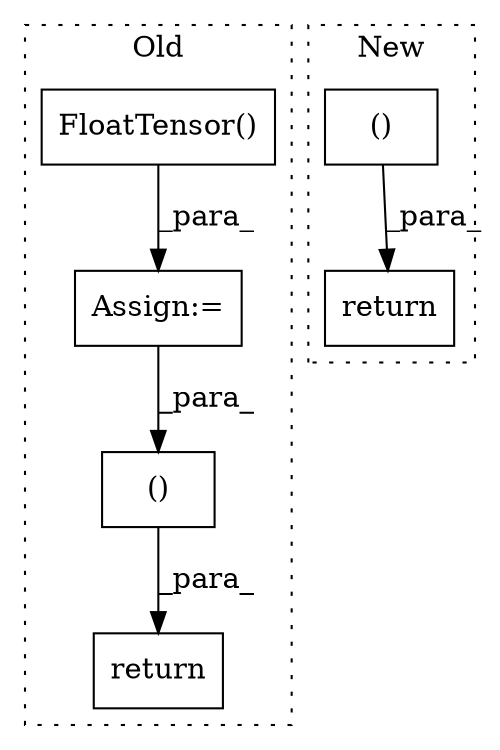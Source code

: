 digraph G {
subgraph cluster0 {
1 [label="FloatTensor()" a="75" s="370,434" l="18,1" shape="box"];
3 [label="()" a="54" s="534" l="25" shape="box"];
5 [label="return" a="93" s="526" l="7" shape="box"];
6 [label="Assign:=" a="68" s="367" l="3" shape="box"];
label = "Old";
style="dotted";
}
subgraph cluster1 {
2 [label="()" a="54" s="452" l="12" shape="box"];
4 [label="return" a="93" s="444" l="7" shape="box"];
label = "New";
style="dotted";
}
1 -> 6 [label="_para_"];
2 -> 4 [label="_para_"];
3 -> 5 [label="_para_"];
6 -> 3 [label="_para_"];
}
